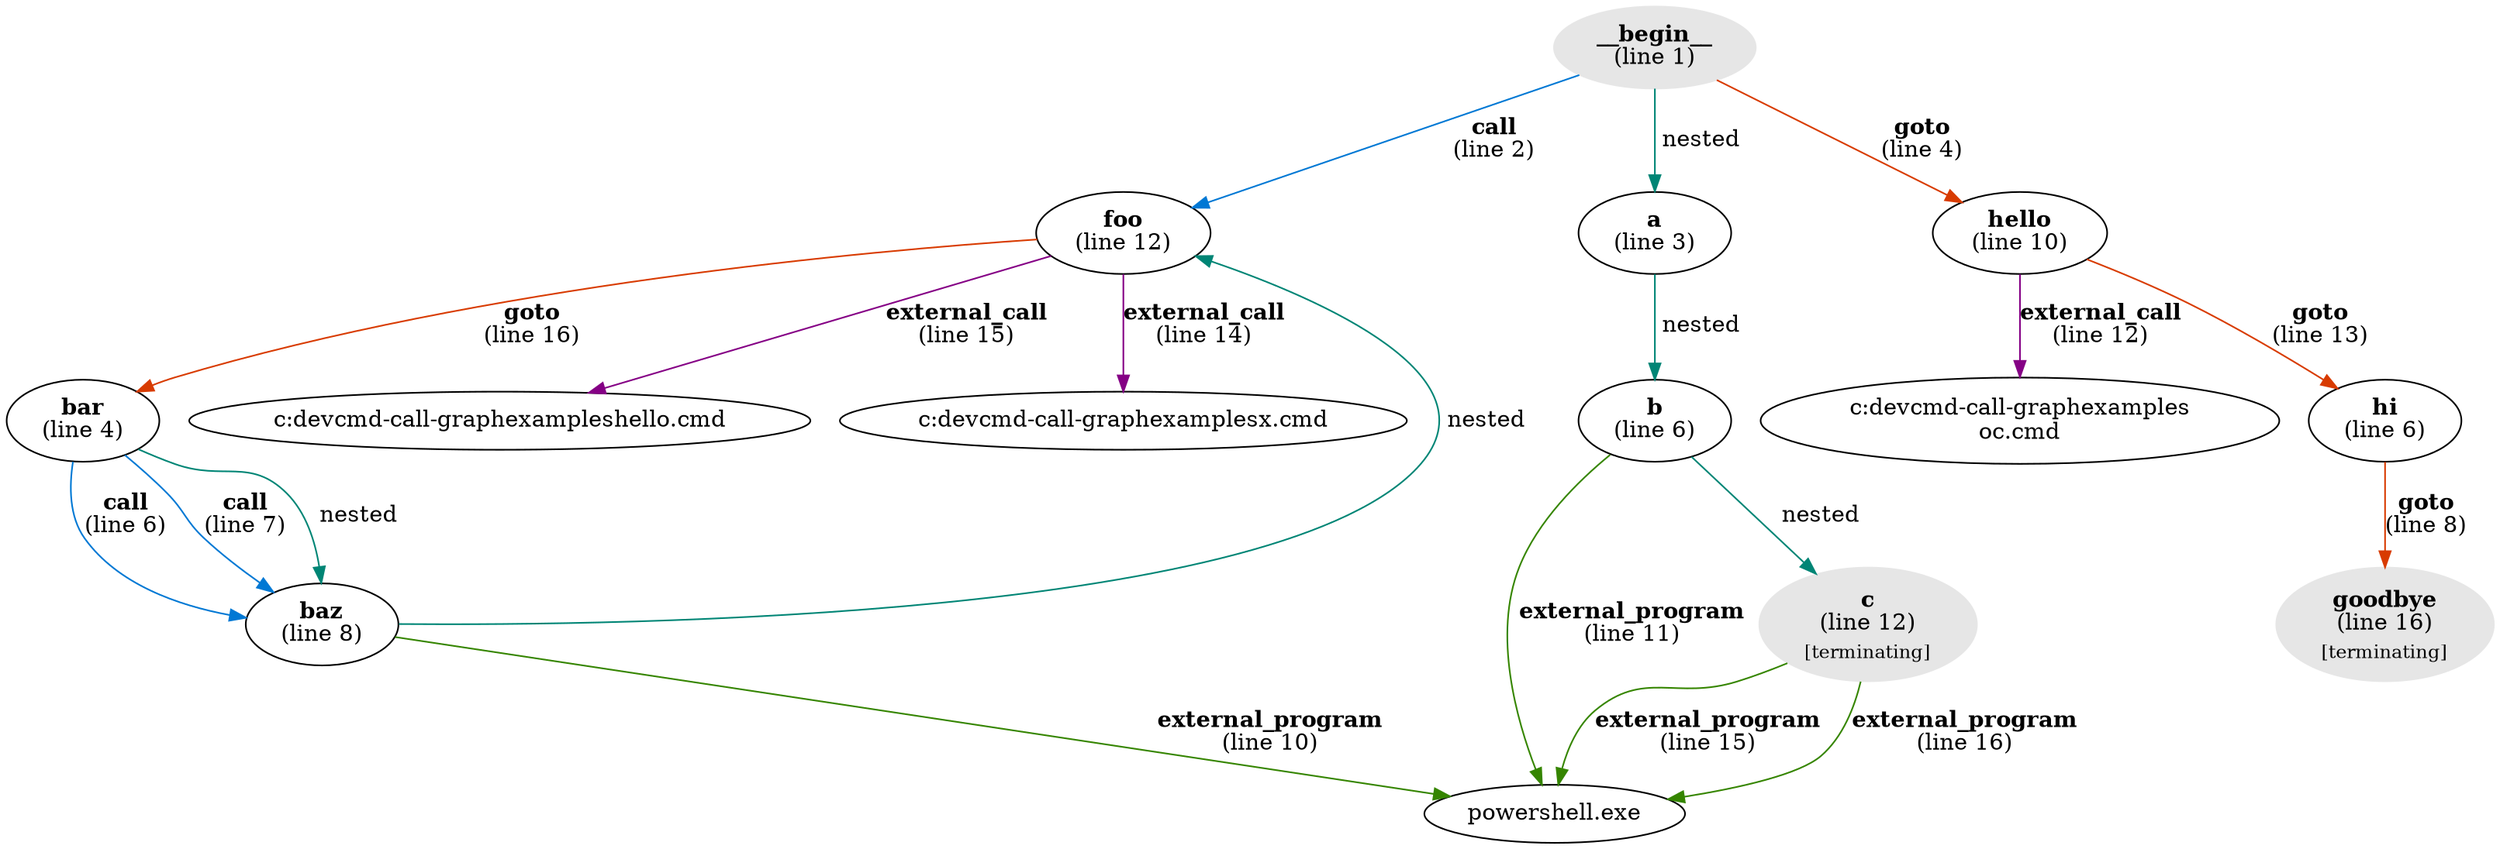 digraph g {
"__begin__" [color="#e6e6e6",style=filled,label=<<b>__begin__</b><br/>(line 1)<br/><sub>[terminating]</sub>>]
"__begin__" -> "foo" [label=<<b>call</b><br />(line 2)>,color="#0078d4"]
"bar" [label=<<b>bar</b><br/>(line 4)>]
"bar" -> "baz" [label=<<b>call</b><br />(line 6)>,color="#0078d4"]
"bar" -> "baz" [label=<<b>call</b><br />(line 7)>,color="#0078d4"]
"bar" -> "baz" [label=" nested",color="#008575"]
"baz" [label=<<b>baz</b><br/>(line 8)>]
"baz" -> "foo" [label=" nested",color="#008575"]
"baz" -> "powershell.exe" [label=<<b>external_program</b><br />(line 10)>,color="#358500"]
"foo" [label=<<b>foo</b><br/>(line 12)>]
"foo" -> "bar" [label=<<b>goto</b><br />(line 16)>,color="#d83b01"]
"foo" -> "c:\dev\cmd-call-graph\examples\hello.cmd" [label=<<b>external_call</b><br />(line 15)>,color="#850085"]
"foo" -> "c:\dev\cmd-call-graph\examples\x.cmd" [label=<<b>external_call</b><br />(line 14)>,color="#850085"]
"__begin__" [label=<<b>__begin__</b><br/>(line 1)>]
"__begin__" -> "a" [label=" nested",color="#008575"]
"a" [label=<<b>a</b><br/>(line 3)>]
"a" -> "b" [label=" nested",color="#008575"]
"b" [label=<<b>b</b><br/>(line 6)>]
"b" -> "c" [label=" nested",color="#008575"]
"b" -> "powershell.exe" [label=<<b>external_program</b><br />(line 11)>,color="#358500"]
"c" [color="#e6e6e6",style=filled,label=<<b>c</b><br/>(line 12)<br/><sub>[terminating]</sub>>]
"c" -> "powershell.exe" [label=<<b>external_program</b><br />(line 15)>,color="#358500"]
"c" -> "powershell.exe" [label=<<b>external_program</b><br />(line 16)>,color="#358500"]
"__begin__" [label=<<b>__begin__</b><br/>(line 1)>]
"__begin__" -> "hello" [label=<<b>goto</b><br />(line 4)>,color="#d83b01"]
"goodbye" [color="#e6e6e6",style=filled,label=<<b>goodbye</b><br/>(line 16)<br/><sub>[terminating]</sub>>]
"hello" [label=<<b>hello</b><br/>(line 10)>]
"hello" -> "c:\dev\cmd-call-graph\examples\loc.cmd" [label=<<b>external_call</b><br />(line 12)>,color="#850085"]
"hello" -> "hi" [label=<<b>goto</b><br />(line 13)>,color="#d83b01"]
"hi" [label=<<b>hi</b><br/>(line 6)>]
"hi" -> "goodbye" [label=<<b>goto</b><br />(line 8)>,color="#d83b01"]
}
